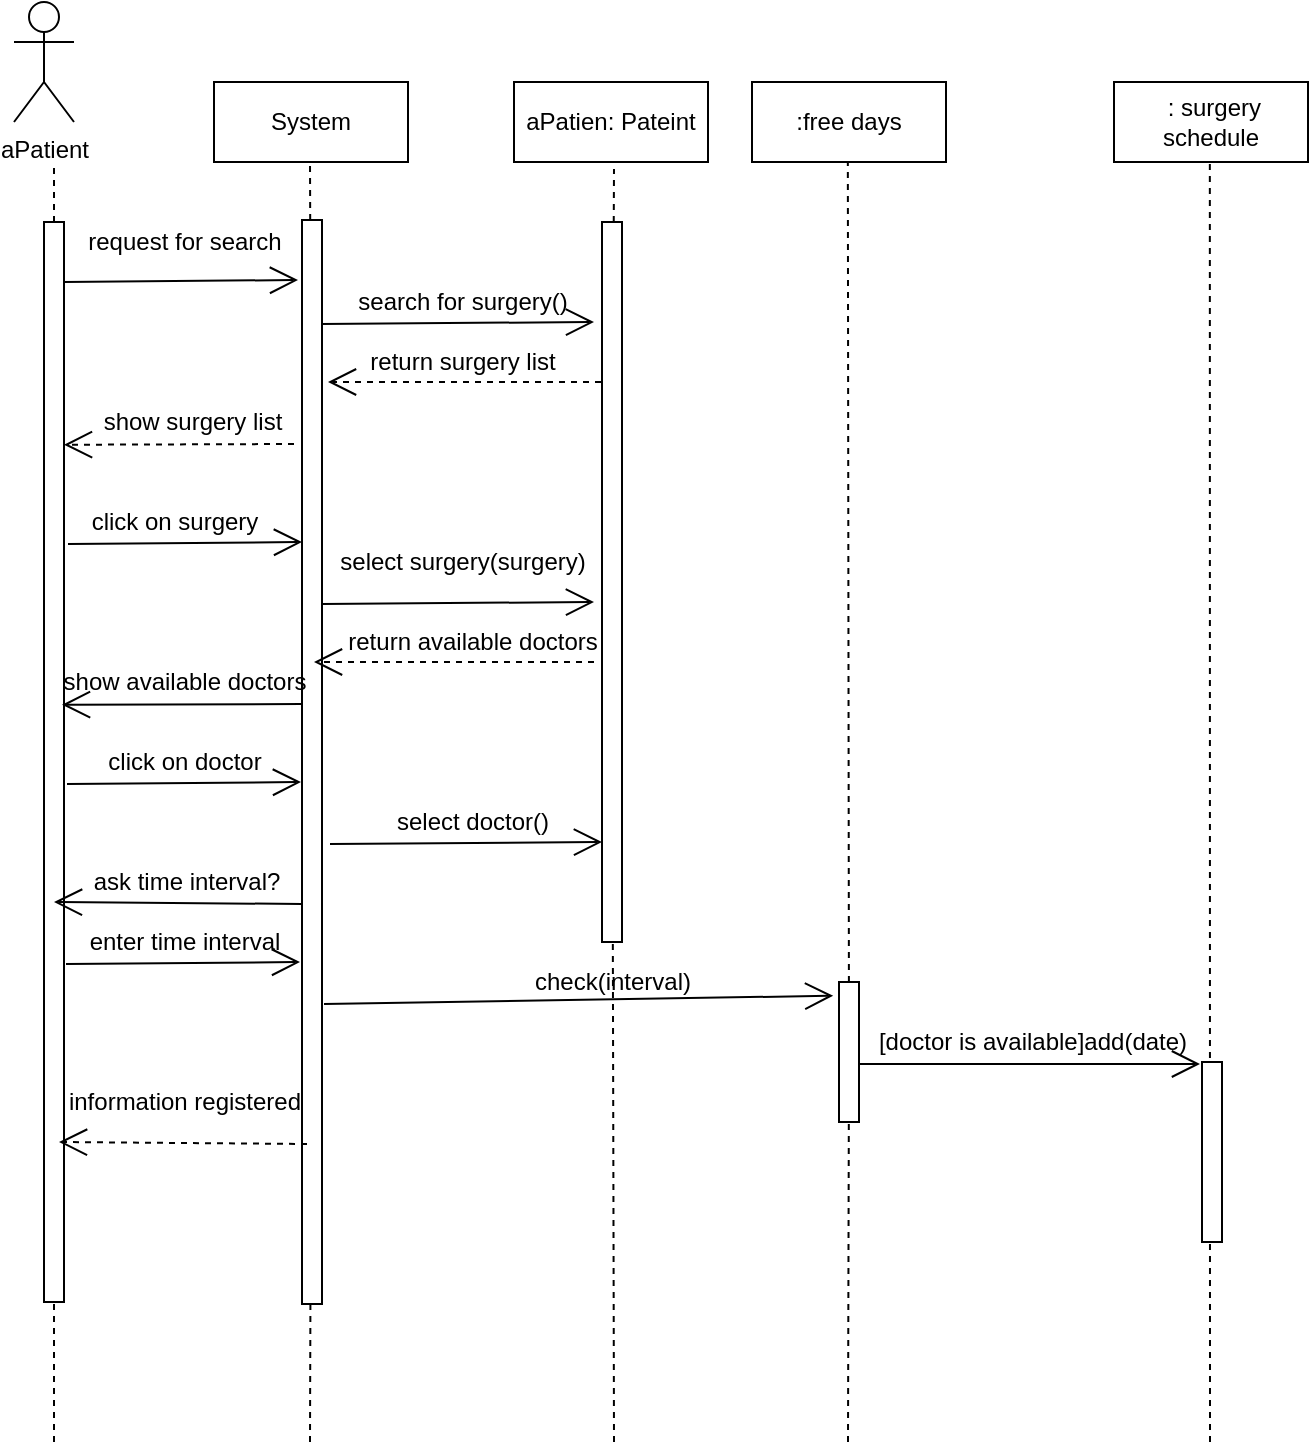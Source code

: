 <mxfile version="12.4.3" type="device" pages="1"><diagram id="kUSHs7EFiXXqE-N-unLL" name="Page-1"><mxGraphModel dx="1024" dy="604" grid="1" gridSize="10" guides="1" tooltips="1" connect="1" arrows="1" fold="1" page="1" pageScale="1" pageWidth="850" pageHeight="1100" math="0" shadow="0"><root><mxCell id="0"/><mxCell id="1" parent="0"/><mxCell id="d3L5SY9Ykd14WItP0gIs-2" value="aPatient" style="shape=umlActor;verticalLabelPosition=bottom;labelBackgroundColor=#ffffff;verticalAlign=top;html=1;outlineConnect=0;" parent="1" vertex="1"><mxGeometry x="50" y="40" width="30" height="60" as="geometry"/></mxCell><mxCell id="d3L5SY9Ykd14WItP0gIs-21" value="" style="endArrow=none;dashed=1;html=1;" parent="1" source="d3L5SY9Ykd14WItP0gIs-23" edge="1"><mxGeometry width="50" height="50" relative="1" as="geometry"><mxPoint x="70" y="490" as="sourcePoint"/><mxPoint x="70" y="120" as="targetPoint"/></mxGeometry></mxCell><mxCell id="d3L5SY9Ykd14WItP0gIs-22" value="" style="endArrow=none;dashed=1;html=1;" parent="1" source="d3L5SY9Ykd14WItP0gIs-25" edge="1"><mxGeometry width="50" height="50" relative="1" as="geometry"><mxPoint x="198" y="488.5" as="sourcePoint"/><mxPoint x="198" y="118.5" as="targetPoint"/></mxGeometry></mxCell><mxCell id="d3L5SY9Ykd14WItP0gIs-23" value="" style="rounded=0;whiteSpace=wrap;html=1;" parent="1" vertex="1"><mxGeometry x="65" y="150" width="10" height="540" as="geometry"/></mxCell><mxCell id="d3L5SY9Ykd14WItP0gIs-24" value="" style="endArrow=none;dashed=1;html=1;" parent="1" target="d3L5SY9Ykd14WItP0gIs-23" edge="1"><mxGeometry width="50" height="50" relative="1" as="geometry"><mxPoint x="70" y="760" as="sourcePoint"/><mxPoint x="70" y="120" as="targetPoint"/></mxGeometry></mxCell><mxCell id="d3L5SY9Ykd14WItP0gIs-25" value="" style="rounded=0;whiteSpace=wrap;html=1;" parent="1" vertex="1"><mxGeometry x="194" y="149" width="10" height="542" as="geometry"/></mxCell><mxCell id="d3L5SY9Ykd14WItP0gIs-26" value="" style="endArrow=none;dashed=1;html=1;" parent="1" target="d3L5SY9Ykd14WItP0gIs-25" edge="1"><mxGeometry width="50" height="50" relative="1" as="geometry"><mxPoint x="198" y="760" as="sourcePoint"/><mxPoint x="198" y="118.5" as="targetPoint"/></mxGeometry></mxCell><mxCell id="d3L5SY9Ykd14WItP0gIs-30" value="request for search" style="text;html=1;align=center;verticalAlign=middle;resizable=0;points=[];;autosize=1;" parent="1" vertex="1"><mxGeometry x="80" y="150" width="110" height="20" as="geometry"/></mxCell><mxCell id="d3L5SY9Ykd14WItP0gIs-31" value="" style="endArrow=open;endFill=1;endSize=12;html=1;" parent="1" edge="1"><mxGeometry width="160" relative="1" as="geometry"><mxPoint x="75" y="180" as="sourcePoint"/><mxPoint x="192" y="179" as="targetPoint"/></mxGeometry></mxCell><mxCell id="d3L5SY9Ykd14WItP0gIs-34" value="System" style="rounded=0;whiteSpace=wrap;html=1;" parent="1" vertex="1"><mxGeometry x="150" y="80" width="97" height="40" as="geometry"/></mxCell><mxCell id="d3L5SY9Ykd14WItP0gIs-35" value="aPatien: Pateint" style="rounded=0;whiteSpace=wrap;html=1;" parent="1" vertex="1"><mxGeometry x="300" y="80" width="97" height="40" as="geometry"/></mxCell><mxCell id="d3L5SY9Ykd14WItP0gIs-38" value="" style="endArrow=none;dashed=1;html=1;" parent="1" source="d3L5SY9Ykd14WItP0gIs-36" edge="1"><mxGeometry width="50" height="50" relative="1" as="geometry"><mxPoint x="350" y="490" as="sourcePoint"/><mxPoint x="350" y="123.5" as="targetPoint"/></mxGeometry></mxCell><mxCell id="d3L5SY9Ykd14WItP0gIs-36" value="" style="rounded=0;whiteSpace=wrap;html=1;" parent="1" vertex="1"><mxGeometry x="344" y="150" width="10" height="360" as="geometry"/></mxCell><mxCell id="d3L5SY9Ykd14WItP0gIs-39" value="" style="endArrow=none;dashed=1;html=1;" parent="1" target="d3L5SY9Ykd14WItP0gIs-36" edge="1"><mxGeometry width="50" height="50" relative="1" as="geometry"><mxPoint x="350" y="760" as="sourcePoint"/><mxPoint x="350" y="123.5" as="targetPoint"/></mxGeometry></mxCell><mxCell id="d3L5SY9Ykd14WItP0gIs-40" value="" style="endArrow=open;endFill=1;endSize=12;html=1;" parent="1" edge="1"><mxGeometry width="160" relative="1" as="geometry"><mxPoint x="203.5" y="201" as="sourcePoint"/><mxPoint x="340" y="200" as="targetPoint"/></mxGeometry></mxCell><mxCell id="d3L5SY9Ykd14WItP0gIs-41" value="search for surgery()" style="text;html=1;align=center;verticalAlign=middle;resizable=0;points=[];;autosize=1;" parent="1" vertex="1"><mxGeometry x="213.5" y="180" width="120" height="20" as="geometry"/></mxCell><mxCell id="d3L5SY9Ykd14WItP0gIs-42" value="" style="endArrow=open;endFill=1;endSize=12;html=1;dashed=1;" parent="1" edge="1"><mxGeometry width="160" relative="1" as="geometry"><mxPoint x="343.5" y="230" as="sourcePoint"/><mxPoint x="207" y="230" as="targetPoint"/></mxGeometry></mxCell><mxCell id="d3L5SY9Ykd14WItP0gIs-43" value="return surgery list" style="text;html=1;align=center;verticalAlign=middle;resizable=0;points=[];;autosize=1;" parent="1" vertex="1"><mxGeometry x="218.5" y="210" width="110" height="20" as="geometry"/></mxCell><mxCell id="d3L5SY9Ykd14WItP0gIs-44" value="" style="endArrow=open;endFill=1;endSize=12;html=1;dashed=1;entryX=1.25;entryY=0.296;entryDx=0;entryDy=0;entryPerimeter=0;" parent="1" edge="1"><mxGeometry width="160" relative="1" as="geometry"><mxPoint x="190" y="261" as="sourcePoint"/><mxPoint x="75" y="261.38" as="targetPoint"/></mxGeometry></mxCell><mxCell id="d3L5SY9Ykd14WItP0gIs-45" value="show surgery list" style="text;html=1;align=center;verticalAlign=middle;resizable=0;points=[];;autosize=1;" parent="1" vertex="1"><mxGeometry x="83.5" y="240" width="110" height="20" as="geometry"/></mxCell><mxCell id="d3L5SY9Ykd14WItP0gIs-46" value="" style="endArrow=open;endFill=1;endSize=12;html=1;" parent="1" edge="1"><mxGeometry width="160" relative="1" as="geometry"><mxPoint x="77" y="311" as="sourcePoint"/><mxPoint x="194" y="310" as="targetPoint"/></mxGeometry></mxCell><mxCell id="d3L5SY9Ykd14WItP0gIs-47" value="click on surgery" style="text;html=1;align=center;verticalAlign=middle;resizable=0;points=[];;autosize=1;" parent="1" vertex="1"><mxGeometry x="80" y="290" width="100" height="20" as="geometry"/></mxCell><mxCell id="d3L5SY9Ykd14WItP0gIs-49" value="" style="endArrow=open;endFill=1;endSize=12;html=1;" parent="1" edge="1"><mxGeometry width="160" relative="1" as="geometry"><mxPoint x="204" y="341" as="sourcePoint"/><mxPoint x="340" y="340" as="targetPoint"/></mxGeometry></mxCell><mxCell id="d3L5SY9Ykd14WItP0gIs-50" value="select surgery(surgery)" style="text;html=1;align=center;verticalAlign=middle;resizable=0;points=[];;autosize=1;" parent="1" vertex="1"><mxGeometry x="204" y="310" width="140" height="20" as="geometry"/></mxCell><mxCell id="d3L5SY9Ykd14WItP0gIs-52" value="" style="endArrow=open;endFill=1;endSize=12;html=1;dashed=1;" parent="1" edge="1"><mxGeometry width="160" relative="1" as="geometry"><mxPoint x="340" y="370" as="sourcePoint"/><mxPoint x="200" y="370" as="targetPoint"/></mxGeometry></mxCell><mxCell id="d3L5SY9Ykd14WItP0gIs-53" value="return available doctors" style="text;html=1;align=center;verticalAlign=middle;resizable=0;points=[];;autosize=1;" parent="1" vertex="1"><mxGeometry x="208.5" y="350" width="140" height="20" as="geometry"/></mxCell><mxCell id="d3L5SY9Ykd14WItP0gIs-54" value="" style="endArrow=open;endFill=1;endSize=12;html=1;entryX=0.9;entryY=0.447;entryDx=0;entryDy=0;entryPerimeter=0;" parent="1" target="d3L5SY9Ykd14WItP0gIs-23" edge="1"><mxGeometry width="160" relative="1" as="geometry"><mxPoint x="193.5" y="391" as="sourcePoint"/><mxPoint x="310" y="389" as="targetPoint"/></mxGeometry></mxCell><mxCell id="d3L5SY9Ykd14WItP0gIs-55" value="show available doctors" style="text;html=1;align=center;verticalAlign=middle;resizable=0;points=[];;autosize=1;" parent="1" vertex="1"><mxGeometry x="65" y="370" width="140" height="20" as="geometry"/></mxCell><mxCell id="d3L5SY9Ykd14WItP0gIs-56" value="" style="endArrow=open;endFill=1;endSize=12;html=1;" parent="1" edge="1"><mxGeometry width="160" relative="1" as="geometry"><mxPoint x="76.5" y="431" as="sourcePoint"/><mxPoint x="193.5" y="430" as="targetPoint"/></mxGeometry></mxCell><mxCell id="d3L5SY9Ykd14WItP0gIs-57" value="click on doctor" style="text;html=1;align=center;verticalAlign=middle;resizable=0;points=[];;autosize=1;" parent="1" vertex="1"><mxGeometry x="89.5" y="410" width="90" height="20" as="geometry"/></mxCell><mxCell id="d3L5SY9Ykd14WItP0gIs-58" value="" style="endArrow=open;endFill=1;endSize=12;html=1;" parent="1" edge="1"><mxGeometry width="160" relative="1" as="geometry"><mxPoint x="208" y="461" as="sourcePoint"/><mxPoint x="344" y="460" as="targetPoint"/></mxGeometry></mxCell><mxCell id="d3L5SY9Ykd14WItP0gIs-59" value="select doctor()" style="text;html=1;align=center;verticalAlign=middle;resizable=0;points=[];;autosize=1;" parent="1" vertex="1"><mxGeometry x="233.5" y="440" width="90" height="20" as="geometry"/></mxCell><mxCell id="d3L5SY9Ykd14WItP0gIs-60" value="" style="endArrow=open;endFill=1;endSize=12;html=1;" parent="1" edge="1"><mxGeometry width="160" relative="1" as="geometry"><mxPoint x="194" y="491" as="sourcePoint"/><mxPoint x="70" y="490" as="targetPoint"/></mxGeometry></mxCell><mxCell id="d3L5SY9Ykd14WItP0gIs-61" value="ask time interval?" style="text;html=1;align=center;verticalAlign=middle;resizable=0;points=[];;autosize=1;" parent="1" vertex="1"><mxGeometry x="80.5" y="470" width="110" height="20" as="geometry"/></mxCell><mxCell id="d3L5SY9Ykd14WItP0gIs-62" value="" style="endArrow=open;endFill=1;endSize=12;html=1;" parent="1" edge="1"><mxGeometry width="160" relative="1" as="geometry"><mxPoint x="76" y="521" as="sourcePoint"/><mxPoint x="193" y="520" as="targetPoint"/></mxGeometry></mxCell><mxCell id="d3L5SY9Ykd14WItP0gIs-63" value="enter time interval" style="text;html=1;align=center;verticalAlign=middle;resizable=0;points=[];;autosize=1;" parent="1" vertex="1"><mxGeometry x="80" y="500" width="110" height="20" as="geometry"/></mxCell><mxCell id="d3L5SY9Ykd14WItP0gIs-64" value="" style="endArrow=open;endFill=1;endSize=12;html=1;entryX=-0.29;entryY=0.098;entryDx=0;entryDy=0;entryPerimeter=0;" parent="1" target="d3L5SY9Ykd14WItP0gIs-68" edge="1"><mxGeometry width="160" relative="1" as="geometry"><mxPoint x="205" y="541" as="sourcePoint"/><mxPoint x="540" y="540" as="targetPoint"/></mxGeometry></mxCell><mxCell id="d3L5SY9Ykd14WItP0gIs-65" value="check(interval)" style="text;html=1;align=center;verticalAlign=middle;resizable=0;points=[];;autosize=1;" parent="1" vertex="1"><mxGeometry x="304" y="520" width="90" height="20" as="geometry"/></mxCell><mxCell id="d3L5SY9Ykd14WItP0gIs-66" value=":free days" style="rounded=0;whiteSpace=wrap;html=1;" parent="1" vertex="1"><mxGeometry x="419" y="80" width="97" height="40" as="geometry"/></mxCell><mxCell id="d3L5SY9Ykd14WItP0gIs-67" value="" style="endArrow=none;dashed=1;html=1;" parent="1" source="d3L5SY9Ykd14WItP0gIs-68" edge="1"><mxGeometry width="50" height="50" relative="1" as="geometry"><mxPoint x="467" y="760" as="sourcePoint"/><mxPoint x="466.919" y="120" as="targetPoint"/></mxGeometry></mxCell><mxCell id="d3L5SY9Ykd14WItP0gIs-68" value="" style="rounded=0;whiteSpace=wrap;html=1;" parent="1" vertex="1"><mxGeometry x="462.5" y="530" width="10" height="70" as="geometry"/></mxCell><mxCell id="d3L5SY9Ykd14WItP0gIs-69" value="" style="endArrow=none;dashed=1;html=1;" parent="1" target="d3L5SY9Ykd14WItP0gIs-68" edge="1"><mxGeometry width="50" height="50" relative="1" as="geometry"><mxPoint x="467" y="760" as="sourcePoint"/><mxPoint x="466.919" y="120" as="targetPoint"/></mxGeometry></mxCell><mxCell id="d3L5SY9Ykd14WItP0gIs-72" value="&amp;nbsp;: surgery schedule" style="rounded=0;whiteSpace=wrap;html=1;" parent="1" vertex="1"><mxGeometry x="600" y="80" width="97" height="40" as="geometry"/></mxCell><mxCell id="d3L5SY9Ykd14WItP0gIs-73" value="" style="endArrow=none;dashed=1;html=1;" parent="1" edge="1"><mxGeometry width="50" height="50" relative="1" as="geometry"><mxPoint x="648" y="760" as="sourcePoint"/><mxPoint x="647.919" y="120" as="targetPoint"/></mxGeometry></mxCell><mxCell id="d3L5SY9Ykd14WItP0gIs-74" value="" style="rounded=0;whiteSpace=wrap;html=1;" parent="1" vertex="1"><mxGeometry x="644" y="570" width="10" height="90" as="geometry"/></mxCell><mxCell id="d3L5SY9Ykd14WItP0gIs-75" value="" style="endArrow=open;endFill=1;endSize=12;html=1;" parent="1" edge="1"><mxGeometry width="160" relative="1" as="geometry"><mxPoint x="473" y="571" as="sourcePoint"/><mxPoint x="643" y="571" as="targetPoint"/></mxGeometry></mxCell><mxCell id="d3L5SY9Ykd14WItP0gIs-76" value="[doctor is available]add(date)" style="text;html=1;align=center;verticalAlign=middle;resizable=0;points=[];;autosize=1;" parent="1" vertex="1"><mxGeometry x="474" y="550" width="170" height="20" as="geometry"/></mxCell><mxCell id="d3L5SY9Ykd14WItP0gIs-78" value="" style="endArrow=open;endFill=1;endSize=12;html=1;dashed=1;" parent="1" edge="1"><mxGeometry width="160" relative="1" as="geometry"><mxPoint x="196.5" y="611" as="sourcePoint"/><mxPoint x="72.5" y="610" as="targetPoint"/></mxGeometry></mxCell><mxCell id="d3L5SY9Ykd14WItP0gIs-79" value="information registered" style="text;html=1;align=center;verticalAlign=middle;resizable=0;points=[];;autosize=1;" parent="1" vertex="1"><mxGeometry x="70" y="580" width="130" height="20" as="geometry"/></mxCell></root></mxGraphModel></diagram></mxfile>